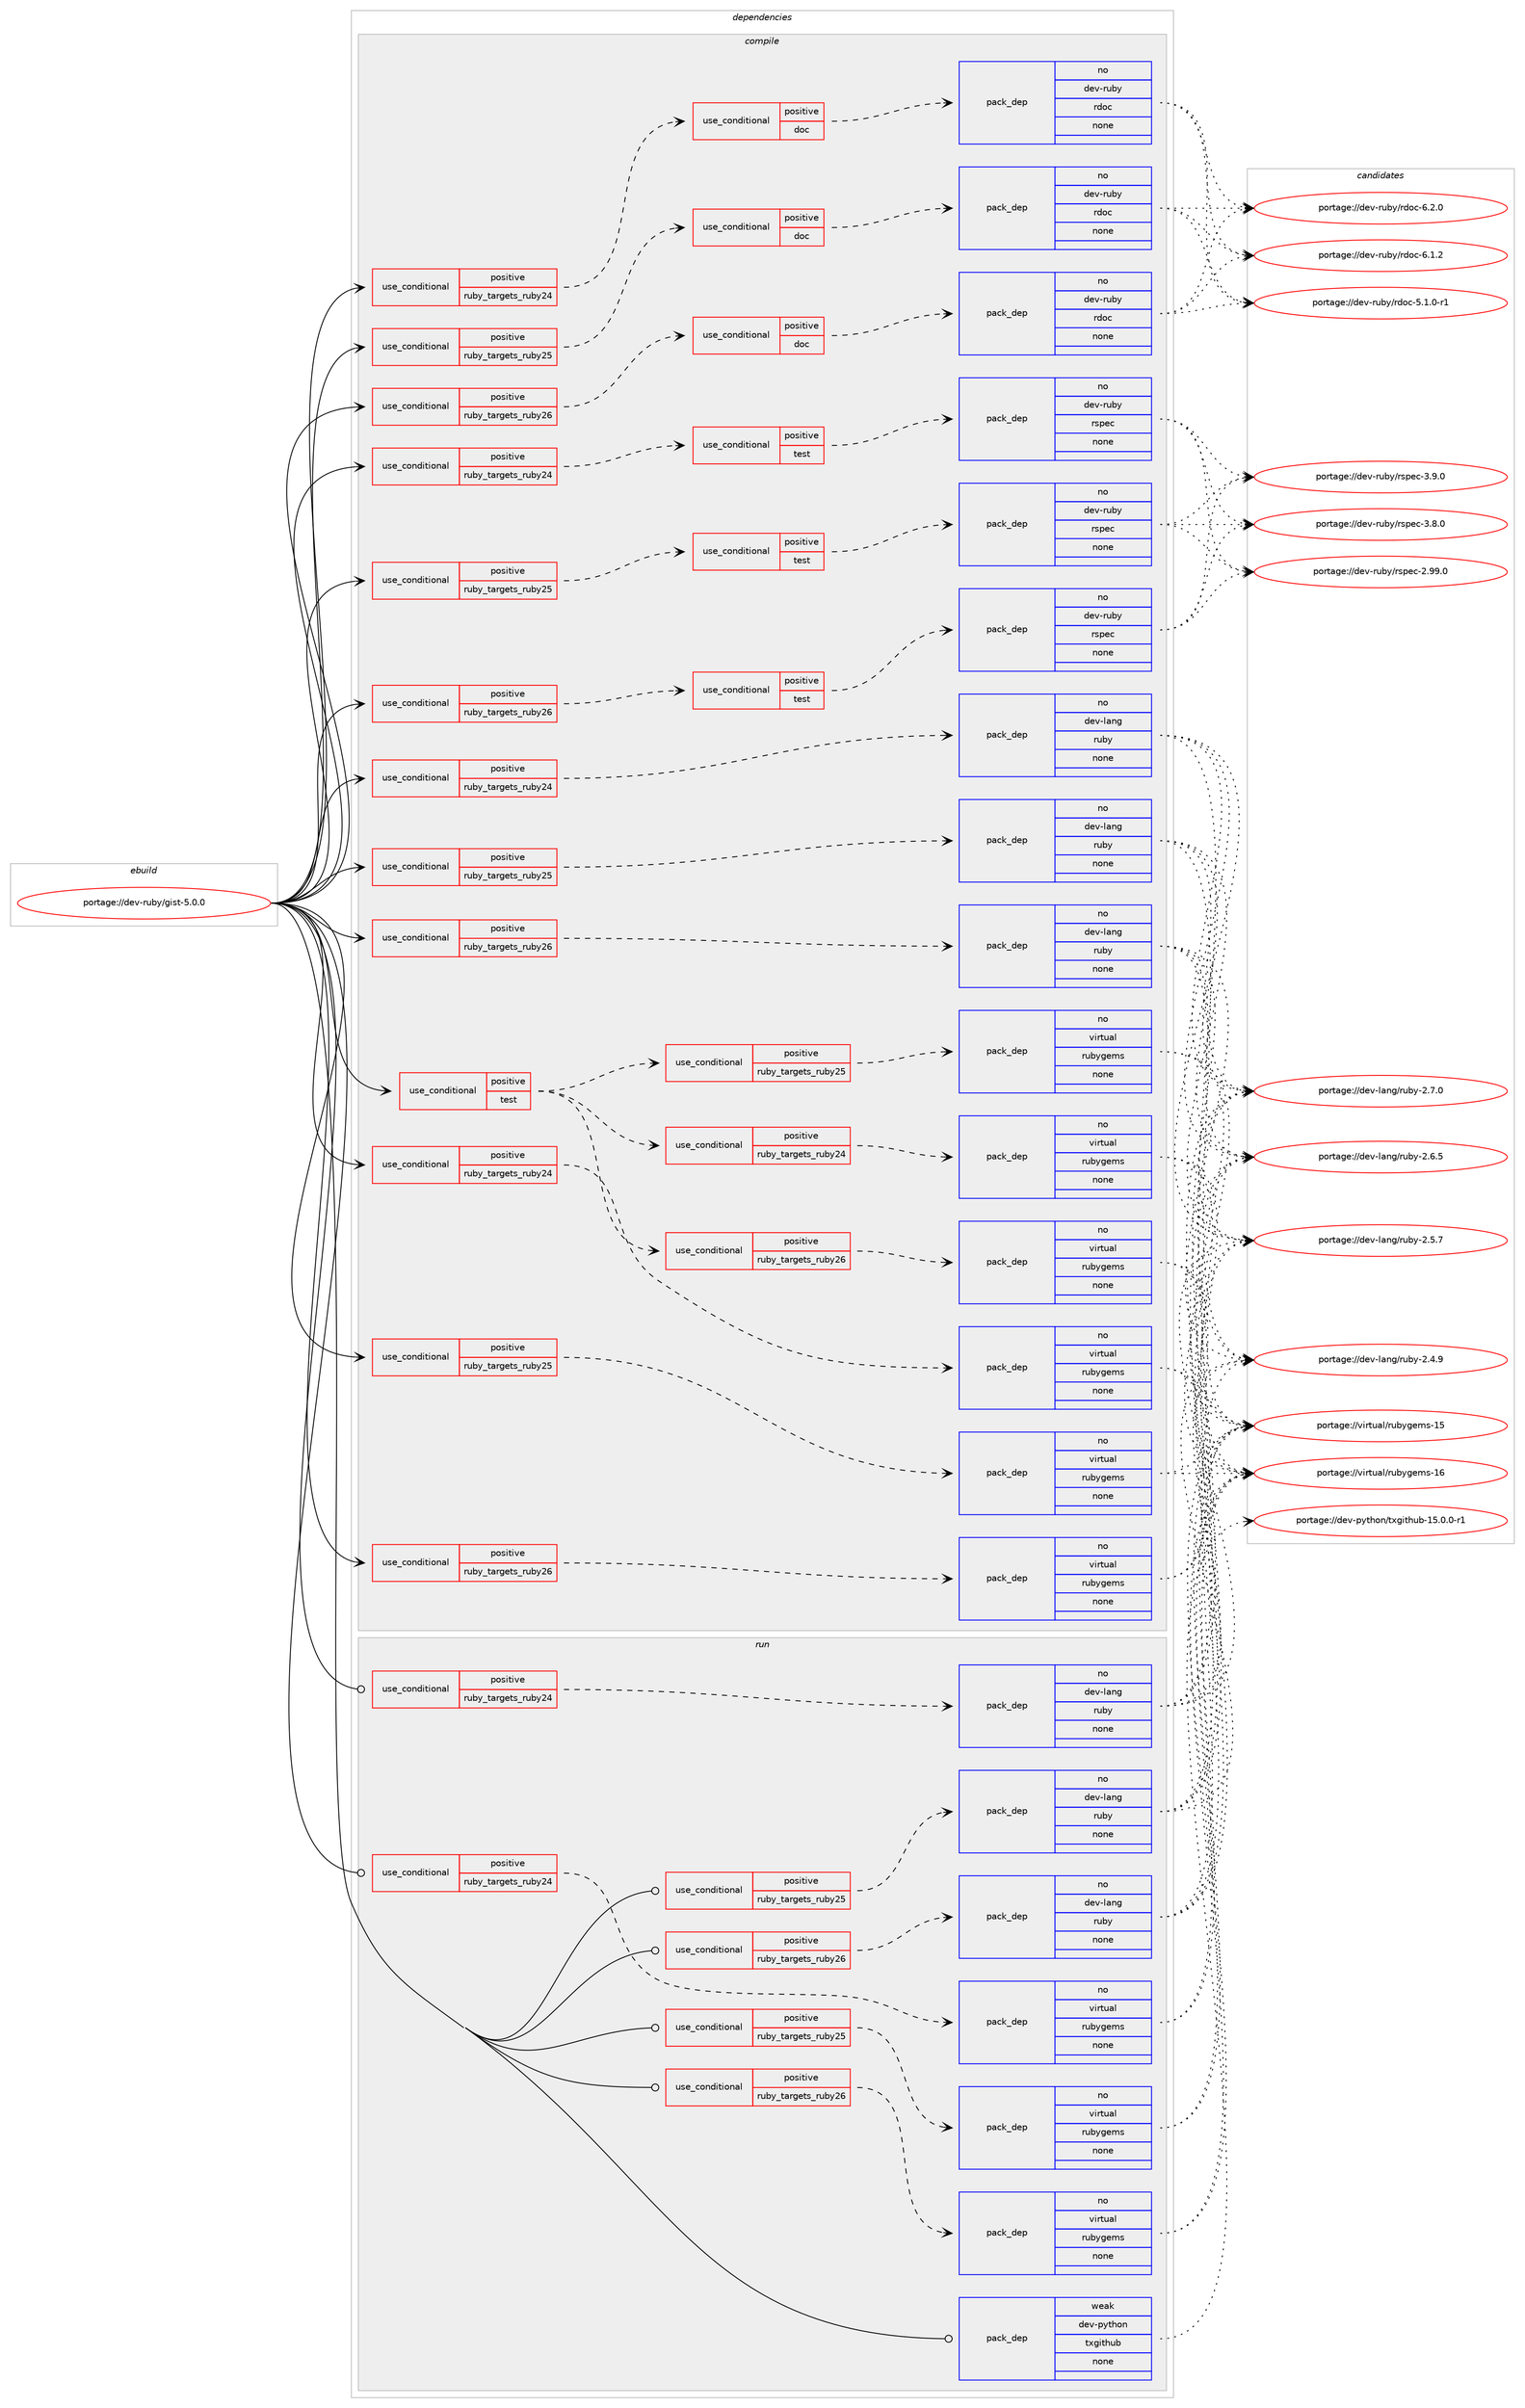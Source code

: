 digraph prolog {

# *************
# Graph options
# *************

newrank=true;
concentrate=true;
compound=true;
graph [rankdir=LR,fontname=Helvetica,fontsize=10,ranksep=1.5];#, ranksep=2.5, nodesep=0.2];
edge  [arrowhead=vee];
node  [fontname=Helvetica,fontsize=10];

# **********
# The ebuild
# **********

subgraph cluster_leftcol {
color=gray;
rank=same;
label=<<i>ebuild</i>>;
id [label="portage://dev-ruby/gist-5.0.0", color=red, width=4, href="../dev-ruby/gist-5.0.0.svg"];
}

# ****************
# The dependencies
# ****************

subgraph cluster_midcol {
color=gray;
label=<<i>dependencies</i>>;
subgraph cluster_compile {
fillcolor="#eeeeee";
style=filled;
label=<<i>compile</i>>;
subgraph cond86711 {
dependency354886 [label=<<TABLE BORDER="0" CELLBORDER="1" CELLSPACING="0" CELLPADDING="4"><TR><TD ROWSPAN="3" CELLPADDING="10">use_conditional</TD></TR><TR><TD>positive</TD></TR><TR><TD>ruby_targets_ruby24</TD></TR></TABLE>>, shape=none, color=red];
subgraph cond86712 {
dependency354887 [label=<<TABLE BORDER="0" CELLBORDER="1" CELLSPACING="0" CELLPADDING="4"><TR><TD ROWSPAN="3" CELLPADDING="10">use_conditional</TD></TR><TR><TD>positive</TD></TR><TR><TD>doc</TD></TR></TABLE>>, shape=none, color=red];
subgraph pack263362 {
dependency354888 [label=<<TABLE BORDER="0" CELLBORDER="1" CELLSPACING="0" CELLPADDING="4" WIDTH="220"><TR><TD ROWSPAN="6" CELLPADDING="30">pack_dep</TD></TR><TR><TD WIDTH="110">no</TD></TR><TR><TD>dev-ruby</TD></TR><TR><TD>rdoc</TD></TR><TR><TD>none</TD></TR><TR><TD></TD></TR></TABLE>>, shape=none, color=blue];
}
dependency354887:e -> dependency354888:w [weight=20,style="dashed",arrowhead="vee"];
}
dependency354886:e -> dependency354887:w [weight=20,style="dashed",arrowhead="vee"];
}
id:e -> dependency354886:w [weight=20,style="solid",arrowhead="vee"];
subgraph cond86713 {
dependency354889 [label=<<TABLE BORDER="0" CELLBORDER="1" CELLSPACING="0" CELLPADDING="4"><TR><TD ROWSPAN="3" CELLPADDING="10">use_conditional</TD></TR><TR><TD>positive</TD></TR><TR><TD>ruby_targets_ruby24</TD></TR></TABLE>>, shape=none, color=red];
subgraph cond86714 {
dependency354890 [label=<<TABLE BORDER="0" CELLBORDER="1" CELLSPACING="0" CELLPADDING="4"><TR><TD ROWSPAN="3" CELLPADDING="10">use_conditional</TD></TR><TR><TD>positive</TD></TR><TR><TD>test</TD></TR></TABLE>>, shape=none, color=red];
subgraph pack263363 {
dependency354891 [label=<<TABLE BORDER="0" CELLBORDER="1" CELLSPACING="0" CELLPADDING="4" WIDTH="220"><TR><TD ROWSPAN="6" CELLPADDING="30">pack_dep</TD></TR><TR><TD WIDTH="110">no</TD></TR><TR><TD>dev-ruby</TD></TR><TR><TD>rspec</TD></TR><TR><TD>none</TD></TR><TR><TD></TD></TR></TABLE>>, shape=none, color=blue];
}
dependency354890:e -> dependency354891:w [weight=20,style="dashed",arrowhead="vee"];
}
dependency354889:e -> dependency354890:w [weight=20,style="dashed",arrowhead="vee"];
}
id:e -> dependency354889:w [weight=20,style="solid",arrowhead="vee"];
subgraph cond86715 {
dependency354892 [label=<<TABLE BORDER="0" CELLBORDER="1" CELLSPACING="0" CELLPADDING="4"><TR><TD ROWSPAN="3" CELLPADDING="10">use_conditional</TD></TR><TR><TD>positive</TD></TR><TR><TD>ruby_targets_ruby24</TD></TR></TABLE>>, shape=none, color=red];
subgraph pack263364 {
dependency354893 [label=<<TABLE BORDER="0" CELLBORDER="1" CELLSPACING="0" CELLPADDING="4" WIDTH="220"><TR><TD ROWSPAN="6" CELLPADDING="30">pack_dep</TD></TR><TR><TD WIDTH="110">no</TD></TR><TR><TD>dev-lang</TD></TR><TR><TD>ruby</TD></TR><TR><TD>none</TD></TR><TR><TD></TD></TR></TABLE>>, shape=none, color=blue];
}
dependency354892:e -> dependency354893:w [weight=20,style="dashed",arrowhead="vee"];
}
id:e -> dependency354892:w [weight=20,style="solid",arrowhead="vee"];
subgraph cond86716 {
dependency354894 [label=<<TABLE BORDER="0" CELLBORDER="1" CELLSPACING="0" CELLPADDING="4"><TR><TD ROWSPAN="3" CELLPADDING="10">use_conditional</TD></TR><TR><TD>positive</TD></TR><TR><TD>ruby_targets_ruby24</TD></TR></TABLE>>, shape=none, color=red];
subgraph pack263365 {
dependency354895 [label=<<TABLE BORDER="0" CELLBORDER="1" CELLSPACING="0" CELLPADDING="4" WIDTH="220"><TR><TD ROWSPAN="6" CELLPADDING="30">pack_dep</TD></TR><TR><TD WIDTH="110">no</TD></TR><TR><TD>virtual</TD></TR><TR><TD>rubygems</TD></TR><TR><TD>none</TD></TR><TR><TD></TD></TR></TABLE>>, shape=none, color=blue];
}
dependency354894:e -> dependency354895:w [weight=20,style="dashed",arrowhead="vee"];
}
id:e -> dependency354894:w [weight=20,style="solid",arrowhead="vee"];
subgraph cond86717 {
dependency354896 [label=<<TABLE BORDER="0" CELLBORDER="1" CELLSPACING="0" CELLPADDING="4"><TR><TD ROWSPAN="3" CELLPADDING="10">use_conditional</TD></TR><TR><TD>positive</TD></TR><TR><TD>ruby_targets_ruby25</TD></TR></TABLE>>, shape=none, color=red];
subgraph cond86718 {
dependency354897 [label=<<TABLE BORDER="0" CELLBORDER="1" CELLSPACING="0" CELLPADDING="4"><TR><TD ROWSPAN="3" CELLPADDING="10">use_conditional</TD></TR><TR><TD>positive</TD></TR><TR><TD>doc</TD></TR></TABLE>>, shape=none, color=red];
subgraph pack263366 {
dependency354898 [label=<<TABLE BORDER="0" CELLBORDER="1" CELLSPACING="0" CELLPADDING="4" WIDTH="220"><TR><TD ROWSPAN="6" CELLPADDING="30">pack_dep</TD></TR><TR><TD WIDTH="110">no</TD></TR><TR><TD>dev-ruby</TD></TR><TR><TD>rdoc</TD></TR><TR><TD>none</TD></TR><TR><TD></TD></TR></TABLE>>, shape=none, color=blue];
}
dependency354897:e -> dependency354898:w [weight=20,style="dashed",arrowhead="vee"];
}
dependency354896:e -> dependency354897:w [weight=20,style="dashed",arrowhead="vee"];
}
id:e -> dependency354896:w [weight=20,style="solid",arrowhead="vee"];
subgraph cond86719 {
dependency354899 [label=<<TABLE BORDER="0" CELLBORDER="1" CELLSPACING="0" CELLPADDING="4"><TR><TD ROWSPAN="3" CELLPADDING="10">use_conditional</TD></TR><TR><TD>positive</TD></TR><TR><TD>ruby_targets_ruby25</TD></TR></TABLE>>, shape=none, color=red];
subgraph cond86720 {
dependency354900 [label=<<TABLE BORDER="0" CELLBORDER="1" CELLSPACING="0" CELLPADDING="4"><TR><TD ROWSPAN="3" CELLPADDING="10">use_conditional</TD></TR><TR><TD>positive</TD></TR><TR><TD>test</TD></TR></TABLE>>, shape=none, color=red];
subgraph pack263367 {
dependency354901 [label=<<TABLE BORDER="0" CELLBORDER="1" CELLSPACING="0" CELLPADDING="4" WIDTH="220"><TR><TD ROWSPAN="6" CELLPADDING="30">pack_dep</TD></TR><TR><TD WIDTH="110">no</TD></TR><TR><TD>dev-ruby</TD></TR><TR><TD>rspec</TD></TR><TR><TD>none</TD></TR><TR><TD></TD></TR></TABLE>>, shape=none, color=blue];
}
dependency354900:e -> dependency354901:w [weight=20,style="dashed",arrowhead="vee"];
}
dependency354899:e -> dependency354900:w [weight=20,style="dashed",arrowhead="vee"];
}
id:e -> dependency354899:w [weight=20,style="solid",arrowhead="vee"];
subgraph cond86721 {
dependency354902 [label=<<TABLE BORDER="0" CELLBORDER="1" CELLSPACING="0" CELLPADDING="4"><TR><TD ROWSPAN="3" CELLPADDING="10">use_conditional</TD></TR><TR><TD>positive</TD></TR><TR><TD>ruby_targets_ruby25</TD></TR></TABLE>>, shape=none, color=red];
subgraph pack263368 {
dependency354903 [label=<<TABLE BORDER="0" CELLBORDER="1" CELLSPACING="0" CELLPADDING="4" WIDTH="220"><TR><TD ROWSPAN="6" CELLPADDING="30">pack_dep</TD></TR><TR><TD WIDTH="110">no</TD></TR><TR><TD>dev-lang</TD></TR><TR><TD>ruby</TD></TR><TR><TD>none</TD></TR><TR><TD></TD></TR></TABLE>>, shape=none, color=blue];
}
dependency354902:e -> dependency354903:w [weight=20,style="dashed",arrowhead="vee"];
}
id:e -> dependency354902:w [weight=20,style="solid",arrowhead="vee"];
subgraph cond86722 {
dependency354904 [label=<<TABLE BORDER="0" CELLBORDER="1" CELLSPACING="0" CELLPADDING="4"><TR><TD ROWSPAN="3" CELLPADDING="10">use_conditional</TD></TR><TR><TD>positive</TD></TR><TR><TD>ruby_targets_ruby25</TD></TR></TABLE>>, shape=none, color=red];
subgraph pack263369 {
dependency354905 [label=<<TABLE BORDER="0" CELLBORDER="1" CELLSPACING="0" CELLPADDING="4" WIDTH="220"><TR><TD ROWSPAN="6" CELLPADDING="30">pack_dep</TD></TR><TR><TD WIDTH="110">no</TD></TR><TR><TD>virtual</TD></TR><TR><TD>rubygems</TD></TR><TR><TD>none</TD></TR><TR><TD></TD></TR></TABLE>>, shape=none, color=blue];
}
dependency354904:e -> dependency354905:w [weight=20,style="dashed",arrowhead="vee"];
}
id:e -> dependency354904:w [weight=20,style="solid",arrowhead="vee"];
subgraph cond86723 {
dependency354906 [label=<<TABLE BORDER="0" CELLBORDER="1" CELLSPACING="0" CELLPADDING="4"><TR><TD ROWSPAN="3" CELLPADDING="10">use_conditional</TD></TR><TR><TD>positive</TD></TR><TR><TD>ruby_targets_ruby26</TD></TR></TABLE>>, shape=none, color=red];
subgraph cond86724 {
dependency354907 [label=<<TABLE BORDER="0" CELLBORDER="1" CELLSPACING="0" CELLPADDING="4"><TR><TD ROWSPAN="3" CELLPADDING="10">use_conditional</TD></TR><TR><TD>positive</TD></TR><TR><TD>doc</TD></TR></TABLE>>, shape=none, color=red];
subgraph pack263370 {
dependency354908 [label=<<TABLE BORDER="0" CELLBORDER="1" CELLSPACING="0" CELLPADDING="4" WIDTH="220"><TR><TD ROWSPAN="6" CELLPADDING="30">pack_dep</TD></TR><TR><TD WIDTH="110">no</TD></TR><TR><TD>dev-ruby</TD></TR><TR><TD>rdoc</TD></TR><TR><TD>none</TD></TR><TR><TD></TD></TR></TABLE>>, shape=none, color=blue];
}
dependency354907:e -> dependency354908:w [weight=20,style="dashed",arrowhead="vee"];
}
dependency354906:e -> dependency354907:w [weight=20,style="dashed",arrowhead="vee"];
}
id:e -> dependency354906:w [weight=20,style="solid",arrowhead="vee"];
subgraph cond86725 {
dependency354909 [label=<<TABLE BORDER="0" CELLBORDER="1" CELLSPACING="0" CELLPADDING="4"><TR><TD ROWSPAN="3" CELLPADDING="10">use_conditional</TD></TR><TR><TD>positive</TD></TR><TR><TD>ruby_targets_ruby26</TD></TR></TABLE>>, shape=none, color=red];
subgraph cond86726 {
dependency354910 [label=<<TABLE BORDER="0" CELLBORDER="1" CELLSPACING="0" CELLPADDING="4"><TR><TD ROWSPAN="3" CELLPADDING="10">use_conditional</TD></TR><TR><TD>positive</TD></TR><TR><TD>test</TD></TR></TABLE>>, shape=none, color=red];
subgraph pack263371 {
dependency354911 [label=<<TABLE BORDER="0" CELLBORDER="1" CELLSPACING="0" CELLPADDING="4" WIDTH="220"><TR><TD ROWSPAN="6" CELLPADDING="30">pack_dep</TD></TR><TR><TD WIDTH="110">no</TD></TR><TR><TD>dev-ruby</TD></TR><TR><TD>rspec</TD></TR><TR><TD>none</TD></TR><TR><TD></TD></TR></TABLE>>, shape=none, color=blue];
}
dependency354910:e -> dependency354911:w [weight=20,style="dashed",arrowhead="vee"];
}
dependency354909:e -> dependency354910:w [weight=20,style="dashed",arrowhead="vee"];
}
id:e -> dependency354909:w [weight=20,style="solid",arrowhead="vee"];
subgraph cond86727 {
dependency354912 [label=<<TABLE BORDER="0" CELLBORDER="1" CELLSPACING="0" CELLPADDING="4"><TR><TD ROWSPAN="3" CELLPADDING="10">use_conditional</TD></TR><TR><TD>positive</TD></TR><TR><TD>ruby_targets_ruby26</TD></TR></TABLE>>, shape=none, color=red];
subgraph pack263372 {
dependency354913 [label=<<TABLE BORDER="0" CELLBORDER="1" CELLSPACING="0" CELLPADDING="4" WIDTH="220"><TR><TD ROWSPAN="6" CELLPADDING="30">pack_dep</TD></TR><TR><TD WIDTH="110">no</TD></TR><TR><TD>dev-lang</TD></TR><TR><TD>ruby</TD></TR><TR><TD>none</TD></TR><TR><TD></TD></TR></TABLE>>, shape=none, color=blue];
}
dependency354912:e -> dependency354913:w [weight=20,style="dashed",arrowhead="vee"];
}
id:e -> dependency354912:w [weight=20,style="solid",arrowhead="vee"];
subgraph cond86728 {
dependency354914 [label=<<TABLE BORDER="0" CELLBORDER="1" CELLSPACING="0" CELLPADDING="4"><TR><TD ROWSPAN="3" CELLPADDING="10">use_conditional</TD></TR><TR><TD>positive</TD></TR><TR><TD>ruby_targets_ruby26</TD></TR></TABLE>>, shape=none, color=red];
subgraph pack263373 {
dependency354915 [label=<<TABLE BORDER="0" CELLBORDER="1" CELLSPACING="0" CELLPADDING="4" WIDTH="220"><TR><TD ROWSPAN="6" CELLPADDING="30">pack_dep</TD></TR><TR><TD WIDTH="110">no</TD></TR><TR><TD>virtual</TD></TR><TR><TD>rubygems</TD></TR><TR><TD>none</TD></TR><TR><TD></TD></TR></TABLE>>, shape=none, color=blue];
}
dependency354914:e -> dependency354915:w [weight=20,style="dashed",arrowhead="vee"];
}
id:e -> dependency354914:w [weight=20,style="solid",arrowhead="vee"];
subgraph cond86729 {
dependency354916 [label=<<TABLE BORDER="0" CELLBORDER="1" CELLSPACING="0" CELLPADDING="4"><TR><TD ROWSPAN="3" CELLPADDING="10">use_conditional</TD></TR><TR><TD>positive</TD></TR><TR><TD>test</TD></TR></TABLE>>, shape=none, color=red];
subgraph cond86730 {
dependency354917 [label=<<TABLE BORDER="0" CELLBORDER="1" CELLSPACING="0" CELLPADDING="4"><TR><TD ROWSPAN="3" CELLPADDING="10">use_conditional</TD></TR><TR><TD>positive</TD></TR><TR><TD>ruby_targets_ruby24</TD></TR></TABLE>>, shape=none, color=red];
subgraph pack263374 {
dependency354918 [label=<<TABLE BORDER="0" CELLBORDER="1" CELLSPACING="0" CELLPADDING="4" WIDTH="220"><TR><TD ROWSPAN="6" CELLPADDING="30">pack_dep</TD></TR><TR><TD WIDTH="110">no</TD></TR><TR><TD>virtual</TD></TR><TR><TD>rubygems</TD></TR><TR><TD>none</TD></TR><TR><TD></TD></TR></TABLE>>, shape=none, color=blue];
}
dependency354917:e -> dependency354918:w [weight=20,style="dashed",arrowhead="vee"];
}
dependency354916:e -> dependency354917:w [weight=20,style="dashed",arrowhead="vee"];
subgraph cond86731 {
dependency354919 [label=<<TABLE BORDER="0" CELLBORDER="1" CELLSPACING="0" CELLPADDING="4"><TR><TD ROWSPAN="3" CELLPADDING="10">use_conditional</TD></TR><TR><TD>positive</TD></TR><TR><TD>ruby_targets_ruby25</TD></TR></TABLE>>, shape=none, color=red];
subgraph pack263375 {
dependency354920 [label=<<TABLE BORDER="0" CELLBORDER="1" CELLSPACING="0" CELLPADDING="4" WIDTH="220"><TR><TD ROWSPAN="6" CELLPADDING="30">pack_dep</TD></TR><TR><TD WIDTH="110">no</TD></TR><TR><TD>virtual</TD></TR><TR><TD>rubygems</TD></TR><TR><TD>none</TD></TR><TR><TD></TD></TR></TABLE>>, shape=none, color=blue];
}
dependency354919:e -> dependency354920:w [weight=20,style="dashed",arrowhead="vee"];
}
dependency354916:e -> dependency354919:w [weight=20,style="dashed",arrowhead="vee"];
subgraph cond86732 {
dependency354921 [label=<<TABLE BORDER="0" CELLBORDER="1" CELLSPACING="0" CELLPADDING="4"><TR><TD ROWSPAN="3" CELLPADDING="10">use_conditional</TD></TR><TR><TD>positive</TD></TR><TR><TD>ruby_targets_ruby26</TD></TR></TABLE>>, shape=none, color=red];
subgraph pack263376 {
dependency354922 [label=<<TABLE BORDER="0" CELLBORDER="1" CELLSPACING="0" CELLPADDING="4" WIDTH="220"><TR><TD ROWSPAN="6" CELLPADDING="30">pack_dep</TD></TR><TR><TD WIDTH="110">no</TD></TR><TR><TD>virtual</TD></TR><TR><TD>rubygems</TD></TR><TR><TD>none</TD></TR><TR><TD></TD></TR></TABLE>>, shape=none, color=blue];
}
dependency354921:e -> dependency354922:w [weight=20,style="dashed",arrowhead="vee"];
}
dependency354916:e -> dependency354921:w [weight=20,style="dashed",arrowhead="vee"];
}
id:e -> dependency354916:w [weight=20,style="solid",arrowhead="vee"];
}
subgraph cluster_compileandrun {
fillcolor="#eeeeee";
style=filled;
label=<<i>compile and run</i>>;
}
subgraph cluster_run {
fillcolor="#eeeeee";
style=filled;
label=<<i>run</i>>;
subgraph cond86733 {
dependency354923 [label=<<TABLE BORDER="0" CELLBORDER="1" CELLSPACING="0" CELLPADDING="4"><TR><TD ROWSPAN="3" CELLPADDING="10">use_conditional</TD></TR><TR><TD>positive</TD></TR><TR><TD>ruby_targets_ruby24</TD></TR></TABLE>>, shape=none, color=red];
subgraph pack263377 {
dependency354924 [label=<<TABLE BORDER="0" CELLBORDER="1" CELLSPACING="0" CELLPADDING="4" WIDTH="220"><TR><TD ROWSPAN="6" CELLPADDING="30">pack_dep</TD></TR><TR><TD WIDTH="110">no</TD></TR><TR><TD>dev-lang</TD></TR><TR><TD>ruby</TD></TR><TR><TD>none</TD></TR><TR><TD></TD></TR></TABLE>>, shape=none, color=blue];
}
dependency354923:e -> dependency354924:w [weight=20,style="dashed",arrowhead="vee"];
}
id:e -> dependency354923:w [weight=20,style="solid",arrowhead="odot"];
subgraph cond86734 {
dependency354925 [label=<<TABLE BORDER="0" CELLBORDER="1" CELLSPACING="0" CELLPADDING="4"><TR><TD ROWSPAN="3" CELLPADDING="10">use_conditional</TD></TR><TR><TD>positive</TD></TR><TR><TD>ruby_targets_ruby24</TD></TR></TABLE>>, shape=none, color=red];
subgraph pack263378 {
dependency354926 [label=<<TABLE BORDER="0" CELLBORDER="1" CELLSPACING="0" CELLPADDING="4" WIDTH="220"><TR><TD ROWSPAN="6" CELLPADDING="30">pack_dep</TD></TR><TR><TD WIDTH="110">no</TD></TR><TR><TD>virtual</TD></TR><TR><TD>rubygems</TD></TR><TR><TD>none</TD></TR><TR><TD></TD></TR></TABLE>>, shape=none, color=blue];
}
dependency354925:e -> dependency354926:w [weight=20,style="dashed",arrowhead="vee"];
}
id:e -> dependency354925:w [weight=20,style="solid",arrowhead="odot"];
subgraph cond86735 {
dependency354927 [label=<<TABLE BORDER="0" CELLBORDER="1" CELLSPACING="0" CELLPADDING="4"><TR><TD ROWSPAN="3" CELLPADDING="10">use_conditional</TD></TR><TR><TD>positive</TD></TR><TR><TD>ruby_targets_ruby25</TD></TR></TABLE>>, shape=none, color=red];
subgraph pack263379 {
dependency354928 [label=<<TABLE BORDER="0" CELLBORDER="1" CELLSPACING="0" CELLPADDING="4" WIDTH="220"><TR><TD ROWSPAN="6" CELLPADDING="30">pack_dep</TD></TR><TR><TD WIDTH="110">no</TD></TR><TR><TD>dev-lang</TD></TR><TR><TD>ruby</TD></TR><TR><TD>none</TD></TR><TR><TD></TD></TR></TABLE>>, shape=none, color=blue];
}
dependency354927:e -> dependency354928:w [weight=20,style="dashed",arrowhead="vee"];
}
id:e -> dependency354927:w [weight=20,style="solid",arrowhead="odot"];
subgraph cond86736 {
dependency354929 [label=<<TABLE BORDER="0" CELLBORDER="1" CELLSPACING="0" CELLPADDING="4"><TR><TD ROWSPAN="3" CELLPADDING="10">use_conditional</TD></TR><TR><TD>positive</TD></TR><TR><TD>ruby_targets_ruby25</TD></TR></TABLE>>, shape=none, color=red];
subgraph pack263380 {
dependency354930 [label=<<TABLE BORDER="0" CELLBORDER="1" CELLSPACING="0" CELLPADDING="4" WIDTH="220"><TR><TD ROWSPAN="6" CELLPADDING="30">pack_dep</TD></TR><TR><TD WIDTH="110">no</TD></TR><TR><TD>virtual</TD></TR><TR><TD>rubygems</TD></TR><TR><TD>none</TD></TR><TR><TD></TD></TR></TABLE>>, shape=none, color=blue];
}
dependency354929:e -> dependency354930:w [weight=20,style="dashed",arrowhead="vee"];
}
id:e -> dependency354929:w [weight=20,style="solid",arrowhead="odot"];
subgraph cond86737 {
dependency354931 [label=<<TABLE BORDER="0" CELLBORDER="1" CELLSPACING="0" CELLPADDING="4"><TR><TD ROWSPAN="3" CELLPADDING="10">use_conditional</TD></TR><TR><TD>positive</TD></TR><TR><TD>ruby_targets_ruby26</TD></TR></TABLE>>, shape=none, color=red];
subgraph pack263381 {
dependency354932 [label=<<TABLE BORDER="0" CELLBORDER="1" CELLSPACING="0" CELLPADDING="4" WIDTH="220"><TR><TD ROWSPAN="6" CELLPADDING="30">pack_dep</TD></TR><TR><TD WIDTH="110">no</TD></TR><TR><TD>dev-lang</TD></TR><TR><TD>ruby</TD></TR><TR><TD>none</TD></TR><TR><TD></TD></TR></TABLE>>, shape=none, color=blue];
}
dependency354931:e -> dependency354932:w [weight=20,style="dashed",arrowhead="vee"];
}
id:e -> dependency354931:w [weight=20,style="solid",arrowhead="odot"];
subgraph cond86738 {
dependency354933 [label=<<TABLE BORDER="0" CELLBORDER="1" CELLSPACING="0" CELLPADDING="4"><TR><TD ROWSPAN="3" CELLPADDING="10">use_conditional</TD></TR><TR><TD>positive</TD></TR><TR><TD>ruby_targets_ruby26</TD></TR></TABLE>>, shape=none, color=red];
subgraph pack263382 {
dependency354934 [label=<<TABLE BORDER="0" CELLBORDER="1" CELLSPACING="0" CELLPADDING="4" WIDTH="220"><TR><TD ROWSPAN="6" CELLPADDING="30">pack_dep</TD></TR><TR><TD WIDTH="110">no</TD></TR><TR><TD>virtual</TD></TR><TR><TD>rubygems</TD></TR><TR><TD>none</TD></TR><TR><TD></TD></TR></TABLE>>, shape=none, color=blue];
}
dependency354933:e -> dependency354934:w [weight=20,style="dashed",arrowhead="vee"];
}
id:e -> dependency354933:w [weight=20,style="solid",arrowhead="odot"];
subgraph pack263383 {
dependency354935 [label=<<TABLE BORDER="0" CELLBORDER="1" CELLSPACING="0" CELLPADDING="4" WIDTH="220"><TR><TD ROWSPAN="6" CELLPADDING="30">pack_dep</TD></TR><TR><TD WIDTH="110">weak</TD></TR><TR><TD>dev-python</TD></TR><TR><TD>txgithub</TD></TR><TR><TD>none</TD></TR><TR><TD></TD></TR></TABLE>>, shape=none, color=blue];
}
id:e -> dependency354935:w [weight=20,style="solid",arrowhead="odot"];
}
}

# **************
# The candidates
# **************

subgraph cluster_choices {
rank=same;
color=gray;
label=<<i>candidates</i>>;

subgraph choice263362 {
color=black;
nodesep=1;
choice10010111845114117981214711410011199455446504648 [label="portage://dev-ruby/rdoc-6.2.0", color=red, width=4,href="../dev-ruby/rdoc-6.2.0.svg"];
choice10010111845114117981214711410011199455446494650 [label="portage://dev-ruby/rdoc-6.1.2", color=red, width=4,href="../dev-ruby/rdoc-6.1.2.svg"];
choice100101118451141179812147114100111994553464946484511449 [label="portage://dev-ruby/rdoc-5.1.0-r1", color=red, width=4,href="../dev-ruby/rdoc-5.1.0-r1.svg"];
dependency354888:e -> choice10010111845114117981214711410011199455446504648:w [style=dotted,weight="100"];
dependency354888:e -> choice10010111845114117981214711410011199455446494650:w [style=dotted,weight="100"];
dependency354888:e -> choice100101118451141179812147114100111994553464946484511449:w [style=dotted,weight="100"];
}
subgraph choice263363 {
color=black;
nodesep=1;
choice10010111845114117981214711411511210199455146574648 [label="portage://dev-ruby/rspec-3.9.0", color=red, width=4,href="../dev-ruby/rspec-3.9.0.svg"];
choice10010111845114117981214711411511210199455146564648 [label="portage://dev-ruby/rspec-3.8.0", color=red, width=4,href="../dev-ruby/rspec-3.8.0.svg"];
choice1001011184511411798121471141151121019945504657574648 [label="portage://dev-ruby/rspec-2.99.0", color=red, width=4,href="../dev-ruby/rspec-2.99.0.svg"];
dependency354891:e -> choice10010111845114117981214711411511210199455146574648:w [style=dotted,weight="100"];
dependency354891:e -> choice10010111845114117981214711411511210199455146564648:w [style=dotted,weight="100"];
dependency354891:e -> choice1001011184511411798121471141151121019945504657574648:w [style=dotted,weight="100"];
}
subgraph choice263364 {
color=black;
nodesep=1;
choice10010111845108971101034711411798121455046554648 [label="portage://dev-lang/ruby-2.7.0", color=red, width=4,href="../dev-lang/ruby-2.7.0.svg"];
choice10010111845108971101034711411798121455046544653 [label="portage://dev-lang/ruby-2.6.5", color=red, width=4,href="../dev-lang/ruby-2.6.5.svg"];
choice10010111845108971101034711411798121455046534655 [label="portage://dev-lang/ruby-2.5.7", color=red, width=4,href="../dev-lang/ruby-2.5.7.svg"];
choice10010111845108971101034711411798121455046524657 [label="portage://dev-lang/ruby-2.4.9", color=red, width=4,href="../dev-lang/ruby-2.4.9.svg"];
dependency354893:e -> choice10010111845108971101034711411798121455046554648:w [style=dotted,weight="100"];
dependency354893:e -> choice10010111845108971101034711411798121455046544653:w [style=dotted,weight="100"];
dependency354893:e -> choice10010111845108971101034711411798121455046534655:w [style=dotted,weight="100"];
dependency354893:e -> choice10010111845108971101034711411798121455046524657:w [style=dotted,weight="100"];
}
subgraph choice263365 {
color=black;
nodesep=1;
choice118105114116117971084711411798121103101109115454954 [label="portage://virtual/rubygems-16", color=red, width=4,href="../virtual/rubygems-16.svg"];
choice118105114116117971084711411798121103101109115454953 [label="portage://virtual/rubygems-15", color=red, width=4,href="../virtual/rubygems-15.svg"];
dependency354895:e -> choice118105114116117971084711411798121103101109115454954:w [style=dotted,weight="100"];
dependency354895:e -> choice118105114116117971084711411798121103101109115454953:w [style=dotted,weight="100"];
}
subgraph choice263366 {
color=black;
nodesep=1;
choice10010111845114117981214711410011199455446504648 [label="portage://dev-ruby/rdoc-6.2.0", color=red, width=4,href="../dev-ruby/rdoc-6.2.0.svg"];
choice10010111845114117981214711410011199455446494650 [label="portage://dev-ruby/rdoc-6.1.2", color=red, width=4,href="../dev-ruby/rdoc-6.1.2.svg"];
choice100101118451141179812147114100111994553464946484511449 [label="portage://dev-ruby/rdoc-5.1.0-r1", color=red, width=4,href="../dev-ruby/rdoc-5.1.0-r1.svg"];
dependency354898:e -> choice10010111845114117981214711410011199455446504648:w [style=dotted,weight="100"];
dependency354898:e -> choice10010111845114117981214711410011199455446494650:w [style=dotted,weight="100"];
dependency354898:e -> choice100101118451141179812147114100111994553464946484511449:w [style=dotted,weight="100"];
}
subgraph choice263367 {
color=black;
nodesep=1;
choice10010111845114117981214711411511210199455146574648 [label="portage://dev-ruby/rspec-3.9.0", color=red, width=4,href="../dev-ruby/rspec-3.9.0.svg"];
choice10010111845114117981214711411511210199455146564648 [label="portage://dev-ruby/rspec-3.8.0", color=red, width=4,href="../dev-ruby/rspec-3.8.0.svg"];
choice1001011184511411798121471141151121019945504657574648 [label="portage://dev-ruby/rspec-2.99.0", color=red, width=4,href="../dev-ruby/rspec-2.99.0.svg"];
dependency354901:e -> choice10010111845114117981214711411511210199455146574648:w [style=dotted,weight="100"];
dependency354901:e -> choice10010111845114117981214711411511210199455146564648:w [style=dotted,weight="100"];
dependency354901:e -> choice1001011184511411798121471141151121019945504657574648:w [style=dotted,weight="100"];
}
subgraph choice263368 {
color=black;
nodesep=1;
choice10010111845108971101034711411798121455046554648 [label="portage://dev-lang/ruby-2.7.0", color=red, width=4,href="../dev-lang/ruby-2.7.0.svg"];
choice10010111845108971101034711411798121455046544653 [label="portage://dev-lang/ruby-2.6.5", color=red, width=4,href="../dev-lang/ruby-2.6.5.svg"];
choice10010111845108971101034711411798121455046534655 [label="portage://dev-lang/ruby-2.5.7", color=red, width=4,href="../dev-lang/ruby-2.5.7.svg"];
choice10010111845108971101034711411798121455046524657 [label="portage://dev-lang/ruby-2.4.9", color=red, width=4,href="../dev-lang/ruby-2.4.9.svg"];
dependency354903:e -> choice10010111845108971101034711411798121455046554648:w [style=dotted,weight="100"];
dependency354903:e -> choice10010111845108971101034711411798121455046544653:w [style=dotted,weight="100"];
dependency354903:e -> choice10010111845108971101034711411798121455046534655:w [style=dotted,weight="100"];
dependency354903:e -> choice10010111845108971101034711411798121455046524657:w [style=dotted,weight="100"];
}
subgraph choice263369 {
color=black;
nodesep=1;
choice118105114116117971084711411798121103101109115454954 [label="portage://virtual/rubygems-16", color=red, width=4,href="../virtual/rubygems-16.svg"];
choice118105114116117971084711411798121103101109115454953 [label="portage://virtual/rubygems-15", color=red, width=4,href="../virtual/rubygems-15.svg"];
dependency354905:e -> choice118105114116117971084711411798121103101109115454954:w [style=dotted,weight="100"];
dependency354905:e -> choice118105114116117971084711411798121103101109115454953:w [style=dotted,weight="100"];
}
subgraph choice263370 {
color=black;
nodesep=1;
choice10010111845114117981214711410011199455446504648 [label="portage://dev-ruby/rdoc-6.2.0", color=red, width=4,href="../dev-ruby/rdoc-6.2.0.svg"];
choice10010111845114117981214711410011199455446494650 [label="portage://dev-ruby/rdoc-6.1.2", color=red, width=4,href="../dev-ruby/rdoc-6.1.2.svg"];
choice100101118451141179812147114100111994553464946484511449 [label="portage://dev-ruby/rdoc-5.1.0-r1", color=red, width=4,href="../dev-ruby/rdoc-5.1.0-r1.svg"];
dependency354908:e -> choice10010111845114117981214711410011199455446504648:w [style=dotted,weight="100"];
dependency354908:e -> choice10010111845114117981214711410011199455446494650:w [style=dotted,weight="100"];
dependency354908:e -> choice100101118451141179812147114100111994553464946484511449:w [style=dotted,weight="100"];
}
subgraph choice263371 {
color=black;
nodesep=1;
choice10010111845114117981214711411511210199455146574648 [label="portage://dev-ruby/rspec-3.9.0", color=red, width=4,href="../dev-ruby/rspec-3.9.0.svg"];
choice10010111845114117981214711411511210199455146564648 [label="portage://dev-ruby/rspec-3.8.0", color=red, width=4,href="../dev-ruby/rspec-3.8.0.svg"];
choice1001011184511411798121471141151121019945504657574648 [label="portage://dev-ruby/rspec-2.99.0", color=red, width=4,href="../dev-ruby/rspec-2.99.0.svg"];
dependency354911:e -> choice10010111845114117981214711411511210199455146574648:w [style=dotted,weight="100"];
dependency354911:e -> choice10010111845114117981214711411511210199455146564648:w [style=dotted,weight="100"];
dependency354911:e -> choice1001011184511411798121471141151121019945504657574648:w [style=dotted,weight="100"];
}
subgraph choice263372 {
color=black;
nodesep=1;
choice10010111845108971101034711411798121455046554648 [label="portage://dev-lang/ruby-2.7.0", color=red, width=4,href="../dev-lang/ruby-2.7.0.svg"];
choice10010111845108971101034711411798121455046544653 [label="portage://dev-lang/ruby-2.6.5", color=red, width=4,href="../dev-lang/ruby-2.6.5.svg"];
choice10010111845108971101034711411798121455046534655 [label="portage://dev-lang/ruby-2.5.7", color=red, width=4,href="../dev-lang/ruby-2.5.7.svg"];
choice10010111845108971101034711411798121455046524657 [label="portage://dev-lang/ruby-2.4.9", color=red, width=4,href="../dev-lang/ruby-2.4.9.svg"];
dependency354913:e -> choice10010111845108971101034711411798121455046554648:w [style=dotted,weight="100"];
dependency354913:e -> choice10010111845108971101034711411798121455046544653:w [style=dotted,weight="100"];
dependency354913:e -> choice10010111845108971101034711411798121455046534655:w [style=dotted,weight="100"];
dependency354913:e -> choice10010111845108971101034711411798121455046524657:w [style=dotted,weight="100"];
}
subgraph choice263373 {
color=black;
nodesep=1;
choice118105114116117971084711411798121103101109115454954 [label="portage://virtual/rubygems-16", color=red, width=4,href="../virtual/rubygems-16.svg"];
choice118105114116117971084711411798121103101109115454953 [label="portage://virtual/rubygems-15", color=red, width=4,href="../virtual/rubygems-15.svg"];
dependency354915:e -> choice118105114116117971084711411798121103101109115454954:w [style=dotted,weight="100"];
dependency354915:e -> choice118105114116117971084711411798121103101109115454953:w [style=dotted,weight="100"];
}
subgraph choice263374 {
color=black;
nodesep=1;
choice118105114116117971084711411798121103101109115454954 [label="portage://virtual/rubygems-16", color=red, width=4,href="../virtual/rubygems-16.svg"];
choice118105114116117971084711411798121103101109115454953 [label="portage://virtual/rubygems-15", color=red, width=4,href="../virtual/rubygems-15.svg"];
dependency354918:e -> choice118105114116117971084711411798121103101109115454954:w [style=dotted,weight="100"];
dependency354918:e -> choice118105114116117971084711411798121103101109115454953:w [style=dotted,weight="100"];
}
subgraph choice263375 {
color=black;
nodesep=1;
choice118105114116117971084711411798121103101109115454954 [label="portage://virtual/rubygems-16", color=red, width=4,href="../virtual/rubygems-16.svg"];
choice118105114116117971084711411798121103101109115454953 [label="portage://virtual/rubygems-15", color=red, width=4,href="../virtual/rubygems-15.svg"];
dependency354920:e -> choice118105114116117971084711411798121103101109115454954:w [style=dotted,weight="100"];
dependency354920:e -> choice118105114116117971084711411798121103101109115454953:w [style=dotted,weight="100"];
}
subgraph choice263376 {
color=black;
nodesep=1;
choice118105114116117971084711411798121103101109115454954 [label="portage://virtual/rubygems-16", color=red, width=4,href="../virtual/rubygems-16.svg"];
choice118105114116117971084711411798121103101109115454953 [label="portage://virtual/rubygems-15", color=red, width=4,href="../virtual/rubygems-15.svg"];
dependency354922:e -> choice118105114116117971084711411798121103101109115454954:w [style=dotted,weight="100"];
dependency354922:e -> choice118105114116117971084711411798121103101109115454953:w [style=dotted,weight="100"];
}
subgraph choice263377 {
color=black;
nodesep=1;
choice10010111845108971101034711411798121455046554648 [label="portage://dev-lang/ruby-2.7.0", color=red, width=4,href="../dev-lang/ruby-2.7.0.svg"];
choice10010111845108971101034711411798121455046544653 [label="portage://dev-lang/ruby-2.6.5", color=red, width=4,href="../dev-lang/ruby-2.6.5.svg"];
choice10010111845108971101034711411798121455046534655 [label="portage://dev-lang/ruby-2.5.7", color=red, width=4,href="../dev-lang/ruby-2.5.7.svg"];
choice10010111845108971101034711411798121455046524657 [label="portage://dev-lang/ruby-2.4.9", color=red, width=4,href="../dev-lang/ruby-2.4.9.svg"];
dependency354924:e -> choice10010111845108971101034711411798121455046554648:w [style=dotted,weight="100"];
dependency354924:e -> choice10010111845108971101034711411798121455046544653:w [style=dotted,weight="100"];
dependency354924:e -> choice10010111845108971101034711411798121455046534655:w [style=dotted,weight="100"];
dependency354924:e -> choice10010111845108971101034711411798121455046524657:w [style=dotted,weight="100"];
}
subgraph choice263378 {
color=black;
nodesep=1;
choice118105114116117971084711411798121103101109115454954 [label="portage://virtual/rubygems-16", color=red, width=4,href="../virtual/rubygems-16.svg"];
choice118105114116117971084711411798121103101109115454953 [label="portage://virtual/rubygems-15", color=red, width=4,href="../virtual/rubygems-15.svg"];
dependency354926:e -> choice118105114116117971084711411798121103101109115454954:w [style=dotted,weight="100"];
dependency354926:e -> choice118105114116117971084711411798121103101109115454953:w [style=dotted,weight="100"];
}
subgraph choice263379 {
color=black;
nodesep=1;
choice10010111845108971101034711411798121455046554648 [label="portage://dev-lang/ruby-2.7.0", color=red, width=4,href="../dev-lang/ruby-2.7.0.svg"];
choice10010111845108971101034711411798121455046544653 [label="portage://dev-lang/ruby-2.6.5", color=red, width=4,href="../dev-lang/ruby-2.6.5.svg"];
choice10010111845108971101034711411798121455046534655 [label="portage://dev-lang/ruby-2.5.7", color=red, width=4,href="../dev-lang/ruby-2.5.7.svg"];
choice10010111845108971101034711411798121455046524657 [label="portage://dev-lang/ruby-2.4.9", color=red, width=4,href="../dev-lang/ruby-2.4.9.svg"];
dependency354928:e -> choice10010111845108971101034711411798121455046554648:w [style=dotted,weight="100"];
dependency354928:e -> choice10010111845108971101034711411798121455046544653:w [style=dotted,weight="100"];
dependency354928:e -> choice10010111845108971101034711411798121455046534655:w [style=dotted,weight="100"];
dependency354928:e -> choice10010111845108971101034711411798121455046524657:w [style=dotted,weight="100"];
}
subgraph choice263380 {
color=black;
nodesep=1;
choice118105114116117971084711411798121103101109115454954 [label="portage://virtual/rubygems-16", color=red, width=4,href="../virtual/rubygems-16.svg"];
choice118105114116117971084711411798121103101109115454953 [label="portage://virtual/rubygems-15", color=red, width=4,href="../virtual/rubygems-15.svg"];
dependency354930:e -> choice118105114116117971084711411798121103101109115454954:w [style=dotted,weight="100"];
dependency354930:e -> choice118105114116117971084711411798121103101109115454953:w [style=dotted,weight="100"];
}
subgraph choice263381 {
color=black;
nodesep=1;
choice10010111845108971101034711411798121455046554648 [label="portage://dev-lang/ruby-2.7.0", color=red, width=4,href="../dev-lang/ruby-2.7.0.svg"];
choice10010111845108971101034711411798121455046544653 [label="portage://dev-lang/ruby-2.6.5", color=red, width=4,href="../dev-lang/ruby-2.6.5.svg"];
choice10010111845108971101034711411798121455046534655 [label="portage://dev-lang/ruby-2.5.7", color=red, width=4,href="../dev-lang/ruby-2.5.7.svg"];
choice10010111845108971101034711411798121455046524657 [label="portage://dev-lang/ruby-2.4.9", color=red, width=4,href="../dev-lang/ruby-2.4.9.svg"];
dependency354932:e -> choice10010111845108971101034711411798121455046554648:w [style=dotted,weight="100"];
dependency354932:e -> choice10010111845108971101034711411798121455046544653:w [style=dotted,weight="100"];
dependency354932:e -> choice10010111845108971101034711411798121455046534655:w [style=dotted,weight="100"];
dependency354932:e -> choice10010111845108971101034711411798121455046524657:w [style=dotted,weight="100"];
}
subgraph choice263382 {
color=black;
nodesep=1;
choice118105114116117971084711411798121103101109115454954 [label="portage://virtual/rubygems-16", color=red, width=4,href="../virtual/rubygems-16.svg"];
choice118105114116117971084711411798121103101109115454953 [label="portage://virtual/rubygems-15", color=red, width=4,href="../virtual/rubygems-15.svg"];
dependency354934:e -> choice118105114116117971084711411798121103101109115454954:w [style=dotted,weight="100"];
dependency354934:e -> choice118105114116117971084711411798121103101109115454953:w [style=dotted,weight="100"];
}
subgraph choice263383 {
color=black;
nodesep=1;
choice100101118451121211161041111104711612010310511610411798454953464846484511449 [label="portage://dev-python/txgithub-15.0.0-r1", color=red, width=4,href="../dev-python/txgithub-15.0.0-r1.svg"];
dependency354935:e -> choice100101118451121211161041111104711612010310511610411798454953464846484511449:w [style=dotted,weight="100"];
}
}

}
